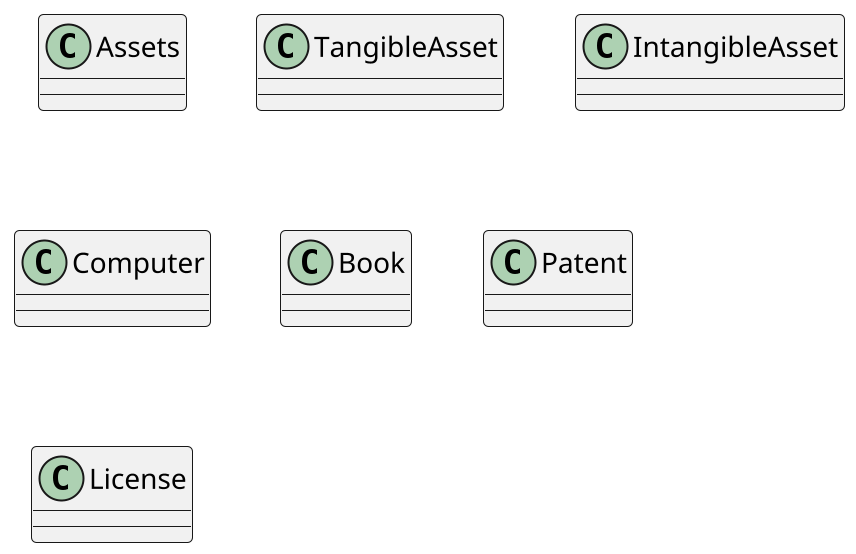 @startuml
scale 2

class Assets {

}

class TangibleAsset {

}

class IntangibleAsset {

}

class Computer {

}

class Book {

}

class Patent {

}

class License {

}

@enduml